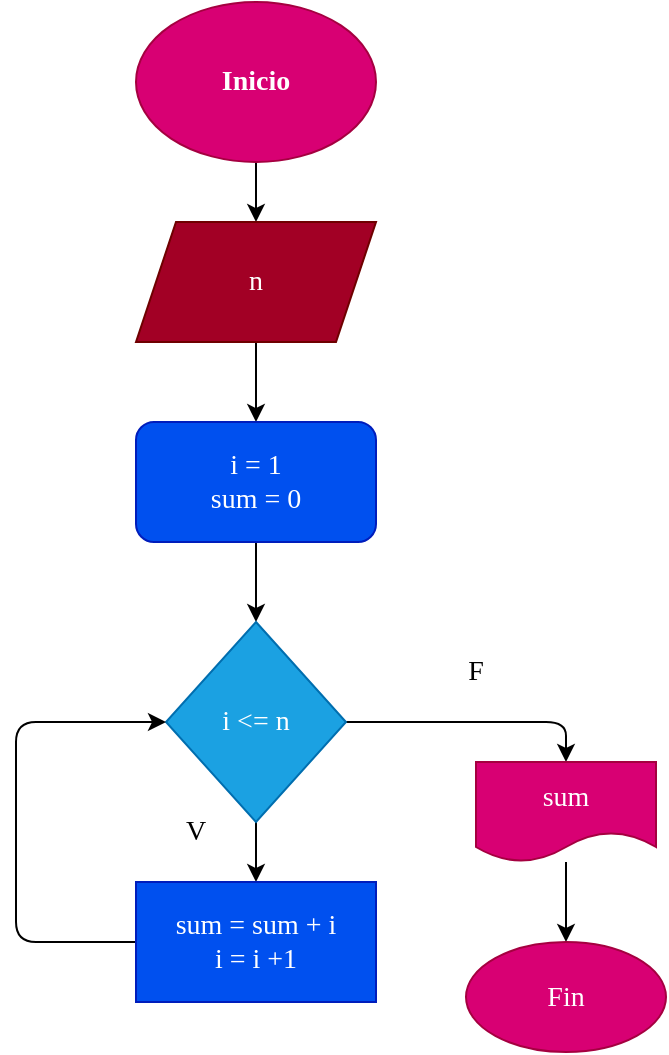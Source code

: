 <mxfile>
    <diagram id="tpYE5XIoIDNi41IhJgdI" name="Página-1">
        <mxGraphModel dx="800" dy="595" grid="1" gridSize="10" guides="1" tooltips="1" connect="1" arrows="1" fold="1" page="1" pageScale="1" pageWidth="827" pageHeight="1169" math="0" shadow="0">
            <root>
                <mxCell id="0"/>
                <mxCell id="1" parent="0"/>
                <mxCell id="4" value="" style="edgeStyle=none;html=1;fontFamily=Comic Sans MS;fontSize=14;" edge="1" parent="1" source="2" target="3">
                    <mxGeometry relative="1" as="geometry"/>
                </mxCell>
                <mxCell id="2" value="Inicio" style="ellipse;whiteSpace=wrap;html=1;fontFamily=Comic Sans MS;fontSize=14;fontStyle=1;fillColor=#d80073;fontColor=#ffffff;strokeColor=#A50040;" vertex="1" parent="1">
                    <mxGeometry x="210" y="50" width="120" height="80" as="geometry"/>
                </mxCell>
                <mxCell id="6" value="" style="edgeStyle=none;html=1;fontFamily=Comic Sans MS;fontSize=14;" edge="1" parent="1" source="3" target="5">
                    <mxGeometry relative="1" as="geometry"/>
                </mxCell>
                <mxCell id="3" value="n" style="shape=parallelogram;perimeter=parallelogramPerimeter;whiteSpace=wrap;html=1;fixedSize=1;fontFamily=Comic Sans MS;fontSize=14;fillColor=#a20025;fontColor=#ffffff;strokeColor=#6F0000;" vertex="1" parent="1">
                    <mxGeometry x="210" y="160" width="120" height="60" as="geometry"/>
                </mxCell>
                <mxCell id="8" value="" style="edgeStyle=none;html=1;fontFamily=Comic Sans MS;fontSize=14;" edge="1" parent="1" source="5" target="7">
                    <mxGeometry relative="1" as="geometry"/>
                </mxCell>
                <mxCell id="5" value="i = 1&lt;br&gt;sum = 0" style="rounded=1;whiteSpace=wrap;html=1;fontFamily=Comic Sans MS;fontSize=14;fillColor=#0050ef;fontColor=#ffffff;strokeColor=#001DBC;" vertex="1" parent="1">
                    <mxGeometry x="210" y="260" width="120" height="60" as="geometry"/>
                </mxCell>
                <mxCell id="11" value="" style="edgeStyle=none;html=1;fontFamily=Comic Sans MS;fontSize=14;" edge="1" parent="1" source="7" target="9">
                    <mxGeometry relative="1" as="geometry"/>
                </mxCell>
                <mxCell id="16" style="edgeStyle=none;html=1;entryX=0.5;entryY=0;entryDx=0;entryDy=0;fontFamily=Comic Sans MS;fontSize=14;" edge="1" parent="1" source="7" target="12">
                    <mxGeometry relative="1" as="geometry">
                        <Array as="points">
                            <mxPoint x="425" y="410"/>
                        </Array>
                    </mxGeometry>
                </mxCell>
                <mxCell id="7" value="i &amp;lt;= n" style="rhombus;whiteSpace=wrap;html=1;fontFamily=Comic Sans MS;fontSize=14;fillColor=#1ba1e2;fontColor=#ffffff;strokeColor=#006EAF;" vertex="1" parent="1">
                    <mxGeometry x="225" y="360" width="90" height="100" as="geometry"/>
                </mxCell>
                <mxCell id="10" style="edgeStyle=none;html=1;entryX=0;entryY=0.5;entryDx=0;entryDy=0;fontFamily=Comic Sans MS;fontSize=14;" edge="1" parent="1" source="9" target="7">
                    <mxGeometry relative="1" as="geometry">
                        <Array as="points">
                            <mxPoint x="150" y="520"/>
                            <mxPoint x="150" y="410"/>
                        </Array>
                    </mxGeometry>
                </mxCell>
                <mxCell id="9" value="sum = sum + i&lt;br&gt;i = i +1" style="rounded=0;whiteSpace=wrap;html=1;fontFamily=Comic Sans MS;fontSize=14;fillColor=#0050ef;fontColor=#ffffff;strokeColor=#001DBC;" vertex="1" parent="1">
                    <mxGeometry x="210" y="490" width="120" height="60" as="geometry"/>
                </mxCell>
                <mxCell id="14" value="" style="edgeStyle=none;html=1;fontFamily=Comic Sans MS;fontSize=14;" edge="1" parent="1" source="12" target="13">
                    <mxGeometry relative="1" as="geometry"/>
                </mxCell>
                <mxCell id="12" value="sum" style="shape=document;whiteSpace=wrap;html=1;boundedLbl=1;fontFamily=Comic Sans MS;fontSize=14;fillColor=#d80073;fontColor=#ffffff;strokeColor=#A50040;" vertex="1" parent="1">
                    <mxGeometry x="380" y="430" width="90" height="50" as="geometry"/>
                </mxCell>
                <mxCell id="13" value="Fin" style="ellipse;whiteSpace=wrap;html=1;fontFamily=Comic Sans MS;fontSize=14;fillColor=#d80073;fontColor=#ffffff;strokeColor=#A50040;" vertex="1" parent="1">
                    <mxGeometry x="375" y="520" width="100" height="55" as="geometry"/>
                </mxCell>
                <mxCell id="17" value="F" style="text;html=1;strokeColor=none;fillColor=none;align=center;verticalAlign=middle;whiteSpace=wrap;rounded=0;fontFamily=Comic Sans MS;fontSize=14;" vertex="1" parent="1">
                    <mxGeometry x="350" y="370" width="60" height="30" as="geometry"/>
                </mxCell>
                <mxCell id="18" value="V" style="text;html=1;strokeColor=none;fillColor=none;align=center;verticalAlign=middle;whiteSpace=wrap;rounded=0;fontFamily=Comic Sans MS;fontSize=14;" vertex="1" parent="1">
                    <mxGeometry x="210" y="450" width="60" height="30" as="geometry"/>
                </mxCell>
            </root>
        </mxGraphModel>
    </diagram>
</mxfile>